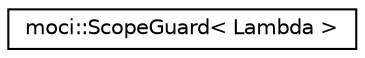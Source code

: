 digraph "Graphical Class Hierarchy"
{
  edge [fontname="Helvetica",fontsize="10",labelfontname="Helvetica",labelfontsize="10"];
  node [fontname="Helvetica",fontsize="10",shape=record];
  rankdir="LR";
  Node0 [label="moci::ScopeGuard\< Lambda \>",height=0.2,width=0.4,color="black", fillcolor="white", style="filled",URL="$classmoci_1_1ScopeGuard.html"];
}
